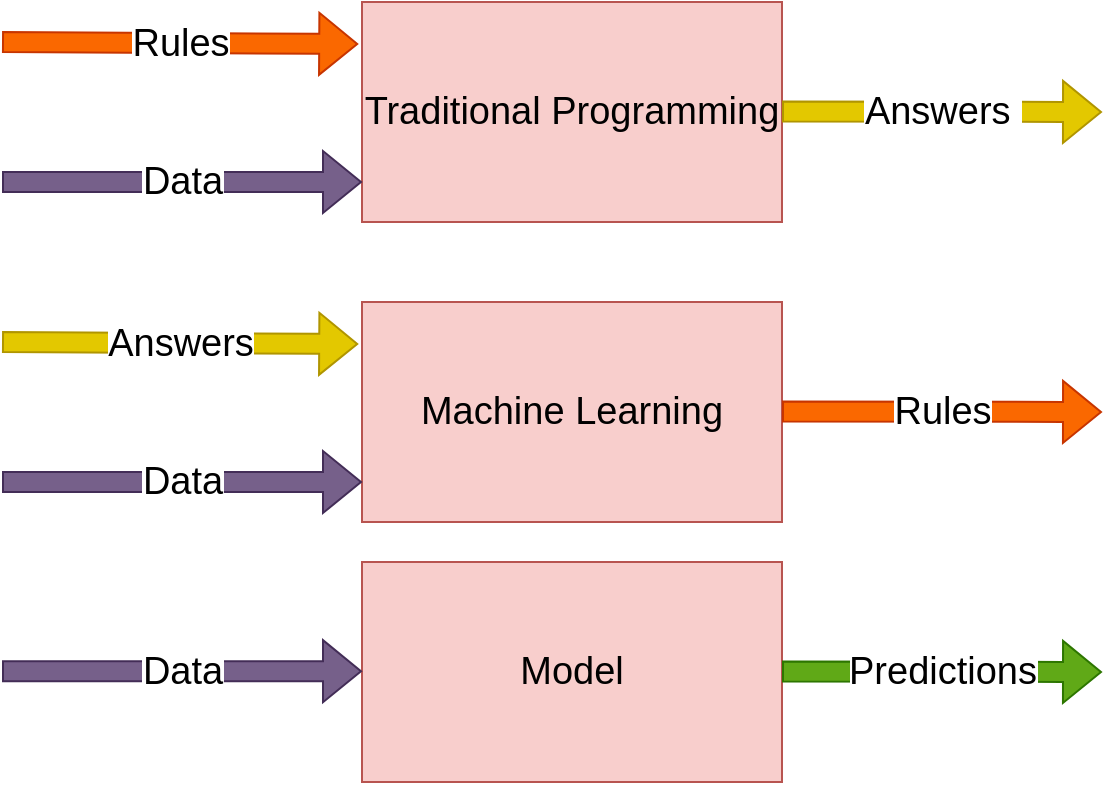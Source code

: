 <mxfile version="21.5.2" type="github">
  <diagram name="Page-1" id="qfpwBZO-rxQUD2Wml51f">
    <mxGraphModel dx="1173" dy="676" grid="1" gridSize="10" guides="1" tooltips="1" connect="1" arrows="1" fold="1" page="1" pageScale="1" pageWidth="1169" pageHeight="827" math="0" shadow="0">
      <root>
        <mxCell id="0" />
        <mxCell id="1" parent="0" />
        <mxCell id="Zzse764Qpx6yecXEAyOF-1" value="Traditional Programming" style="rounded=0;whiteSpace=wrap;html=1;fillColor=#f8cecc;strokeColor=#b85450;fontSize=19;" vertex="1" parent="1">
          <mxGeometry x="280" y="20" width="210" height="110" as="geometry" />
        </mxCell>
        <mxCell id="Zzse764Qpx6yecXEAyOF-2" value="Rules" style="shape=flexArrow;endArrow=classic;html=1;rounded=0;entryX=-0.009;entryY=0.191;entryDx=0;entryDy=0;entryPerimeter=0;fillColor=#fa6800;strokeColor=#C73500;fontSize=19;" edge="1" parent="1" target="Zzse764Qpx6yecXEAyOF-1">
          <mxGeometry width="50" height="50" relative="1" as="geometry">
            <mxPoint x="100" y="40" as="sourcePoint" />
            <mxPoint x="520" y="200" as="targetPoint" />
          </mxGeometry>
        </mxCell>
        <mxCell id="Zzse764Qpx6yecXEAyOF-3" value="Data" style="shape=flexArrow;endArrow=classic;html=1;rounded=0;entryX=0;entryY=0.25;entryDx=0;entryDy=0;fillColor=#76608a;strokeColor=#432D57;fontSize=19;" edge="1" parent="1">
          <mxGeometry width="50" height="50" relative="1" as="geometry">
            <mxPoint x="100" y="110" as="sourcePoint" />
            <mxPoint x="280" y="110" as="targetPoint" />
          </mxGeometry>
        </mxCell>
        <mxCell id="Zzse764Qpx6yecXEAyOF-4" value="Answers&amp;nbsp;" style="shape=flexArrow;endArrow=classic;html=1;rounded=0;fillColor=#e3c800;strokeColor=#B09500;fontSize=19;" edge="1" parent="1">
          <mxGeometry width="50" height="50" relative="1" as="geometry">
            <mxPoint x="490" y="74.74" as="sourcePoint" />
            <mxPoint x="650" y="75" as="targetPoint" />
          </mxGeometry>
        </mxCell>
        <mxCell id="Zzse764Qpx6yecXEAyOF-5" value="Machine Learning" style="rounded=0;whiteSpace=wrap;html=1;fillColor=#f8cecc;strokeColor=#b85450;fontSize=19;" vertex="1" parent="1">
          <mxGeometry x="280" y="170" width="210" height="110" as="geometry" />
        </mxCell>
        <mxCell id="Zzse764Qpx6yecXEAyOF-6" value="Answers" style="shape=flexArrow;endArrow=classic;html=1;rounded=0;entryX=-0.009;entryY=0.191;entryDx=0;entryDy=0;entryPerimeter=0;fillColor=#e3c800;strokeColor=#B09500;fontSize=19;" edge="1" parent="1" target="Zzse764Qpx6yecXEAyOF-5">
          <mxGeometry width="50" height="50" relative="1" as="geometry">
            <mxPoint x="100" y="190" as="sourcePoint" />
            <mxPoint x="520" y="350" as="targetPoint" />
          </mxGeometry>
        </mxCell>
        <mxCell id="Zzse764Qpx6yecXEAyOF-7" value="Data" style="shape=flexArrow;endArrow=classic;html=1;rounded=0;entryX=0;entryY=0.25;entryDx=0;entryDy=0;fillColor=#76608a;strokeColor=#432D57;fontSize=19;" edge="1" parent="1">
          <mxGeometry width="50" height="50" relative="1" as="geometry">
            <mxPoint x="100" y="260" as="sourcePoint" />
            <mxPoint x="280" y="260" as="targetPoint" />
          </mxGeometry>
        </mxCell>
        <mxCell id="Zzse764Qpx6yecXEAyOF-8" value="Rules" style="shape=flexArrow;endArrow=classic;html=1;rounded=0;fillColor=#fa6800;strokeColor=#C73500;fontSize=19;" edge="1" parent="1">
          <mxGeometry width="50" height="50" relative="1" as="geometry">
            <mxPoint x="490" y="224.74" as="sourcePoint" />
            <mxPoint x="650" y="225" as="targetPoint" />
          </mxGeometry>
        </mxCell>
        <mxCell id="Zzse764Qpx6yecXEAyOF-9" value="Model" style="rounded=0;whiteSpace=wrap;html=1;fillColor=#f8cecc;strokeColor=#b85450;fontSize=19;" vertex="1" parent="1">
          <mxGeometry x="280" y="300" width="210" height="110" as="geometry" />
        </mxCell>
        <mxCell id="Zzse764Qpx6yecXEAyOF-11" value="Data" style="shape=flexArrow;endArrow=classic;html=1;rounded=0;entryX=0;entryY=0.25;entryDx=0;entryDy=0;fillColor=#76608a;strokeColor=#432D57;fontSize=19;" edge="1" parent="1">
          <mxGeometry width="50" height="50" relative="1" as="geometry">
            <mxPoint x="100" y="354.58" as="sourcePoint" />
            <mxPoint x="280" y="354.58" as="targetPoint" />
          </mxGeometry>
        </mxCell>
        <mxCell id="Zzse764Qpx6yecXEAyOF-12" value="Predictions" style="shape=flexArrow;endArrow=classic;html=1;rounded=0;fillColor=#60a917;strokeColor=#2D7600;fontSize=19;" edge="1" parent="1">
          <mxGeometry width="50" height="50" relative="1" as="geometry">
            <mxPoint x="490" y="354.74" as="sourcePoint" />
            <mxPoint x="650" y="355" as="targetPoint" />
          </mxGeometry>
        </mxCell>
      </root>
    </mxGraphModel>
  </diagram>
</mxfile>
